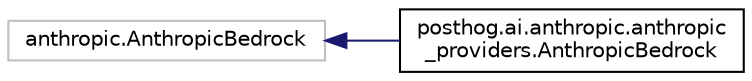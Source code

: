 digraph "Graphical Class Hierarchy"
{
 // LATEX_PDF_SIZE
  edge [fontname="Helvetica",fontsize="10",labelfontname="Helvetica",labelfontsize="10"];
  node [fontname="Helvetica",fontsize="10",shape=record];
  rankdir="LR";
  Node1703 [label="anthropic.AnthropicBedrock",height=0.2,width=0.4,color="grey75", fillcolor="white", style="filled",tooltip=" "];
  Node1703 -> Node0 [dir="back",color="midnightblue",fontsize="10",style="solid",fontname="Helvetica"];
  Node0 [label="posthog.ai.anthropic.anthropic\l_providers.AnthropicBedrock",height=0.2,width=0.4,color="black", fillcolor="white", style="filled",URL="$classposthog_1_1ai_1_1anthropic_1_1anthropic__providers_1_1AnthropicBedrock.html",tooltip=" "];
}
